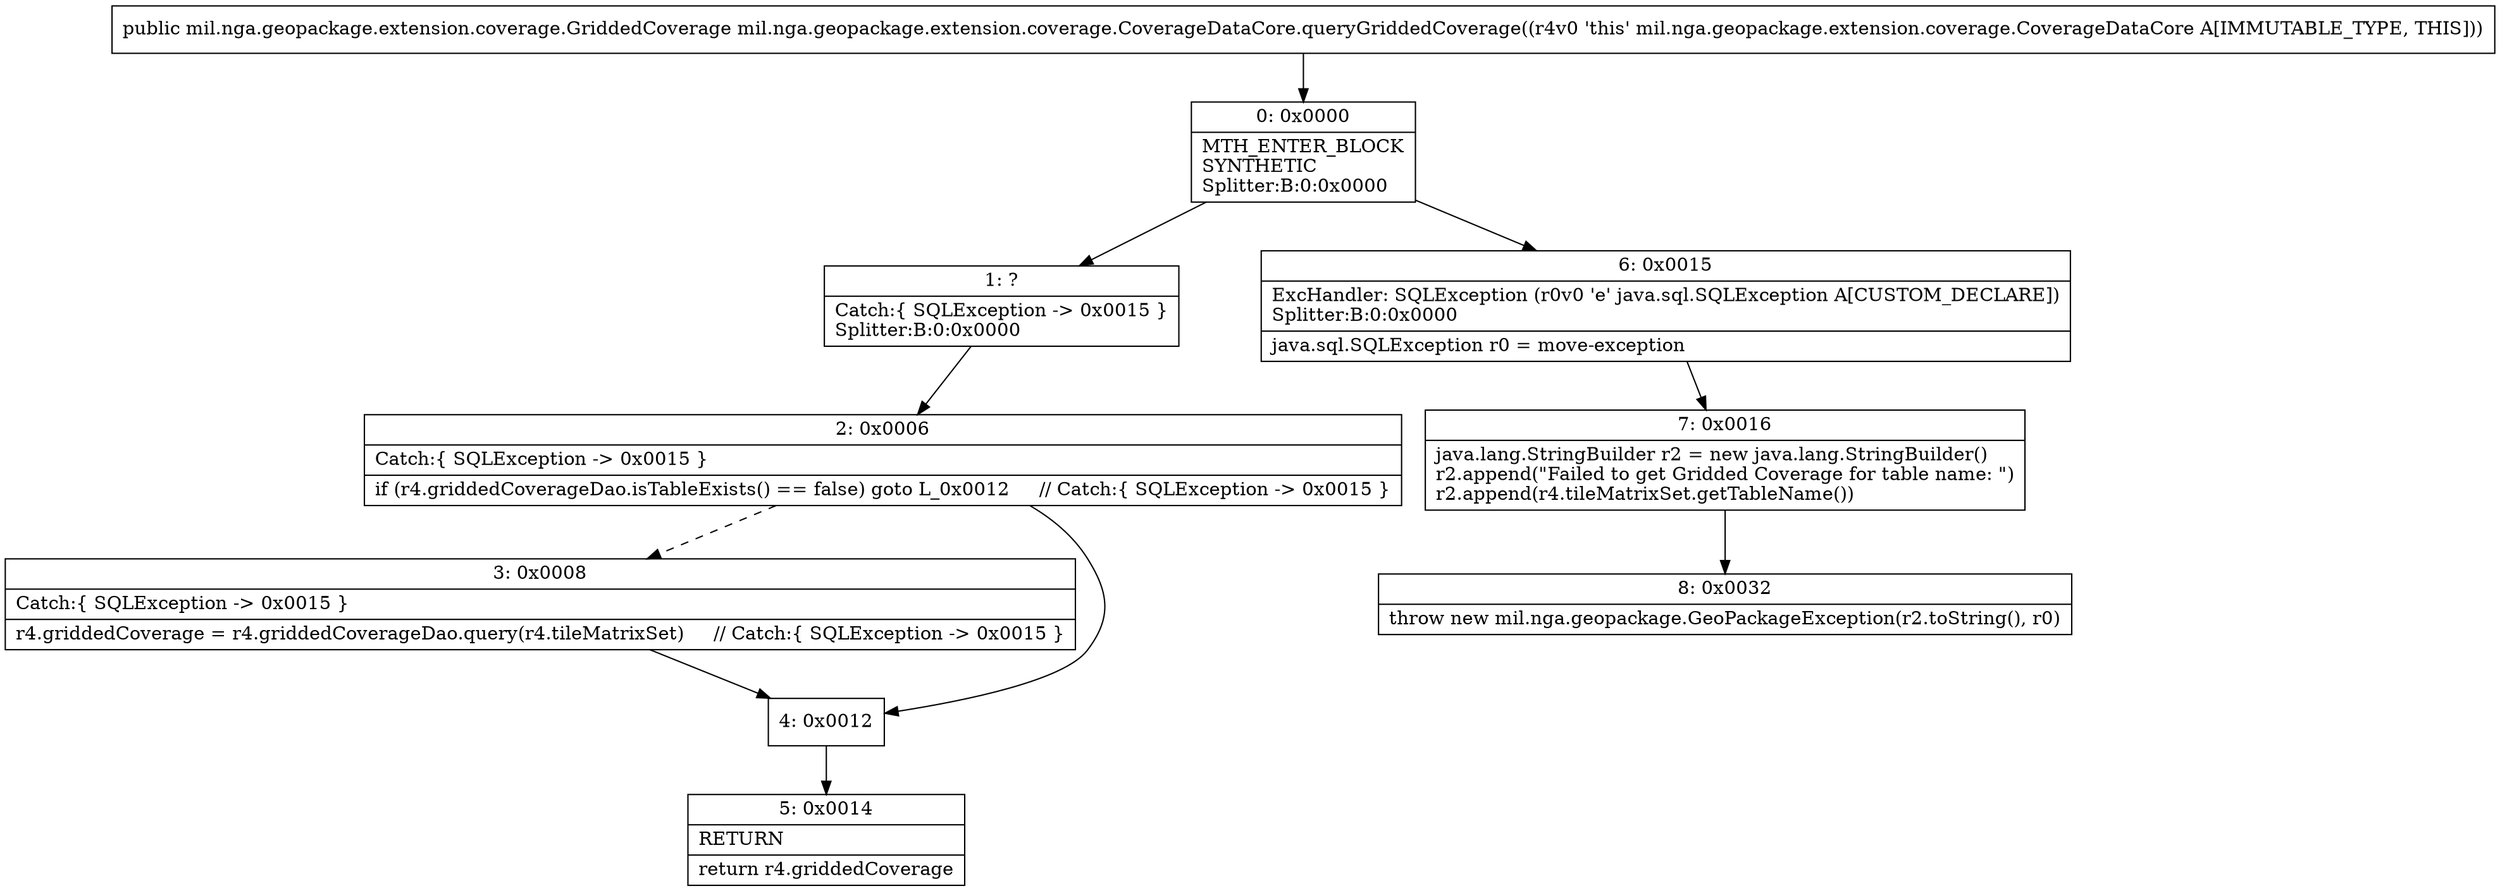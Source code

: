 digraph "CFG formil.nga.geopackage.extension.coverage.CoverageDataCore.queryGriddedCoverage()Lmil\/nga\/geopackage\/extension\/coverage\/GriddedCoverage;" {
Node_0 [shape=record,label="{0\:\ 0x0000|MTH_ENTER_BLOCK\lSYNTHETIC\lSplitter:B:0:0x0000\l}"];
Node_1 [shape=record,label="{1\:\ ?|Catch:\{ SQLException \-\> 0x0015 \}\lSplitter:B:0:0x0000\l}"];
Node_2 [shape=record,label="{2\:\ 0x0006|Catch:\{ SQLException \-\> 0x0015 \}\l|if (r4.griddedCoverageDao.isTableExists() == false) goto L_0x0012     \/\/ Catch:\{ SQLException \-\> 0x0015 \}\l}"];
Node_3 [shape=record,label="{3\:\ 0x0008|Catch:\{ SQLException \-\> 0x0015 \}\l|r4.griddedCoverage = r4.griddedCoverageDao.query(r4.tileMatrixSet)     \/\/ Catch:\{ SQLException \-\> 0x0015 \}\l}"];
Node_4 [shape=record,label="{4\:\ 0x0012}"];
Node_5 [shape=record,label="{5\:\ 0x0014|RETURN\l|return r4.griddedCoverage\l}"];
Node_6 [shape=record,label="{6\:\ 0x0015|ExcHandler: SQLException (r0v0 'e' java.sql.SQLException A[CUSTOM_DECLARE])\lSplitter:B:0:0x0000\l|java.sql.SQLException r0 = move\-exception\l}"];
Node_7 [shape=record,label="{7\:\ 0x0016|java.lang.StringBuilder r2 = new java.lang.StringBuilder()\lr2.append(\"Failed to get Gridded Coverage for table name: \")\lr2.append(r4.tileMatrixSet.getTableName())\l}"];
Node_8 [shape=record,label="{8\:\ 0x0032|throw new mil.nga.geopackage.GeoPackageException(r2.toString(), r0)\l}"];
MethodNode[shape=record,label="{public mil.nga.geopackage.extension.coverage.GriddedCoverage mil.nga.geopackage.extension.coverage.CoverageDataCore.queryGriddedCoverage((r4v0 'this' mil.nga.geopackage.extension.coverage.CoverageDataCore A[IMMUTABLE_TYPE, THIS])) }"];
MethodNode -> Node_0;
Node_0 -> Node_1;
Node_0 -> Node_6;
Node_1 -> Node_2;
Node_2 -> Node_3[style=dashed];
Node_2 -> Node_4;
Node_3 -> Node_4;
Node_4 -> Node_5;
Node_6 -> Node_7;
Node_7 -> Node_8;
}

